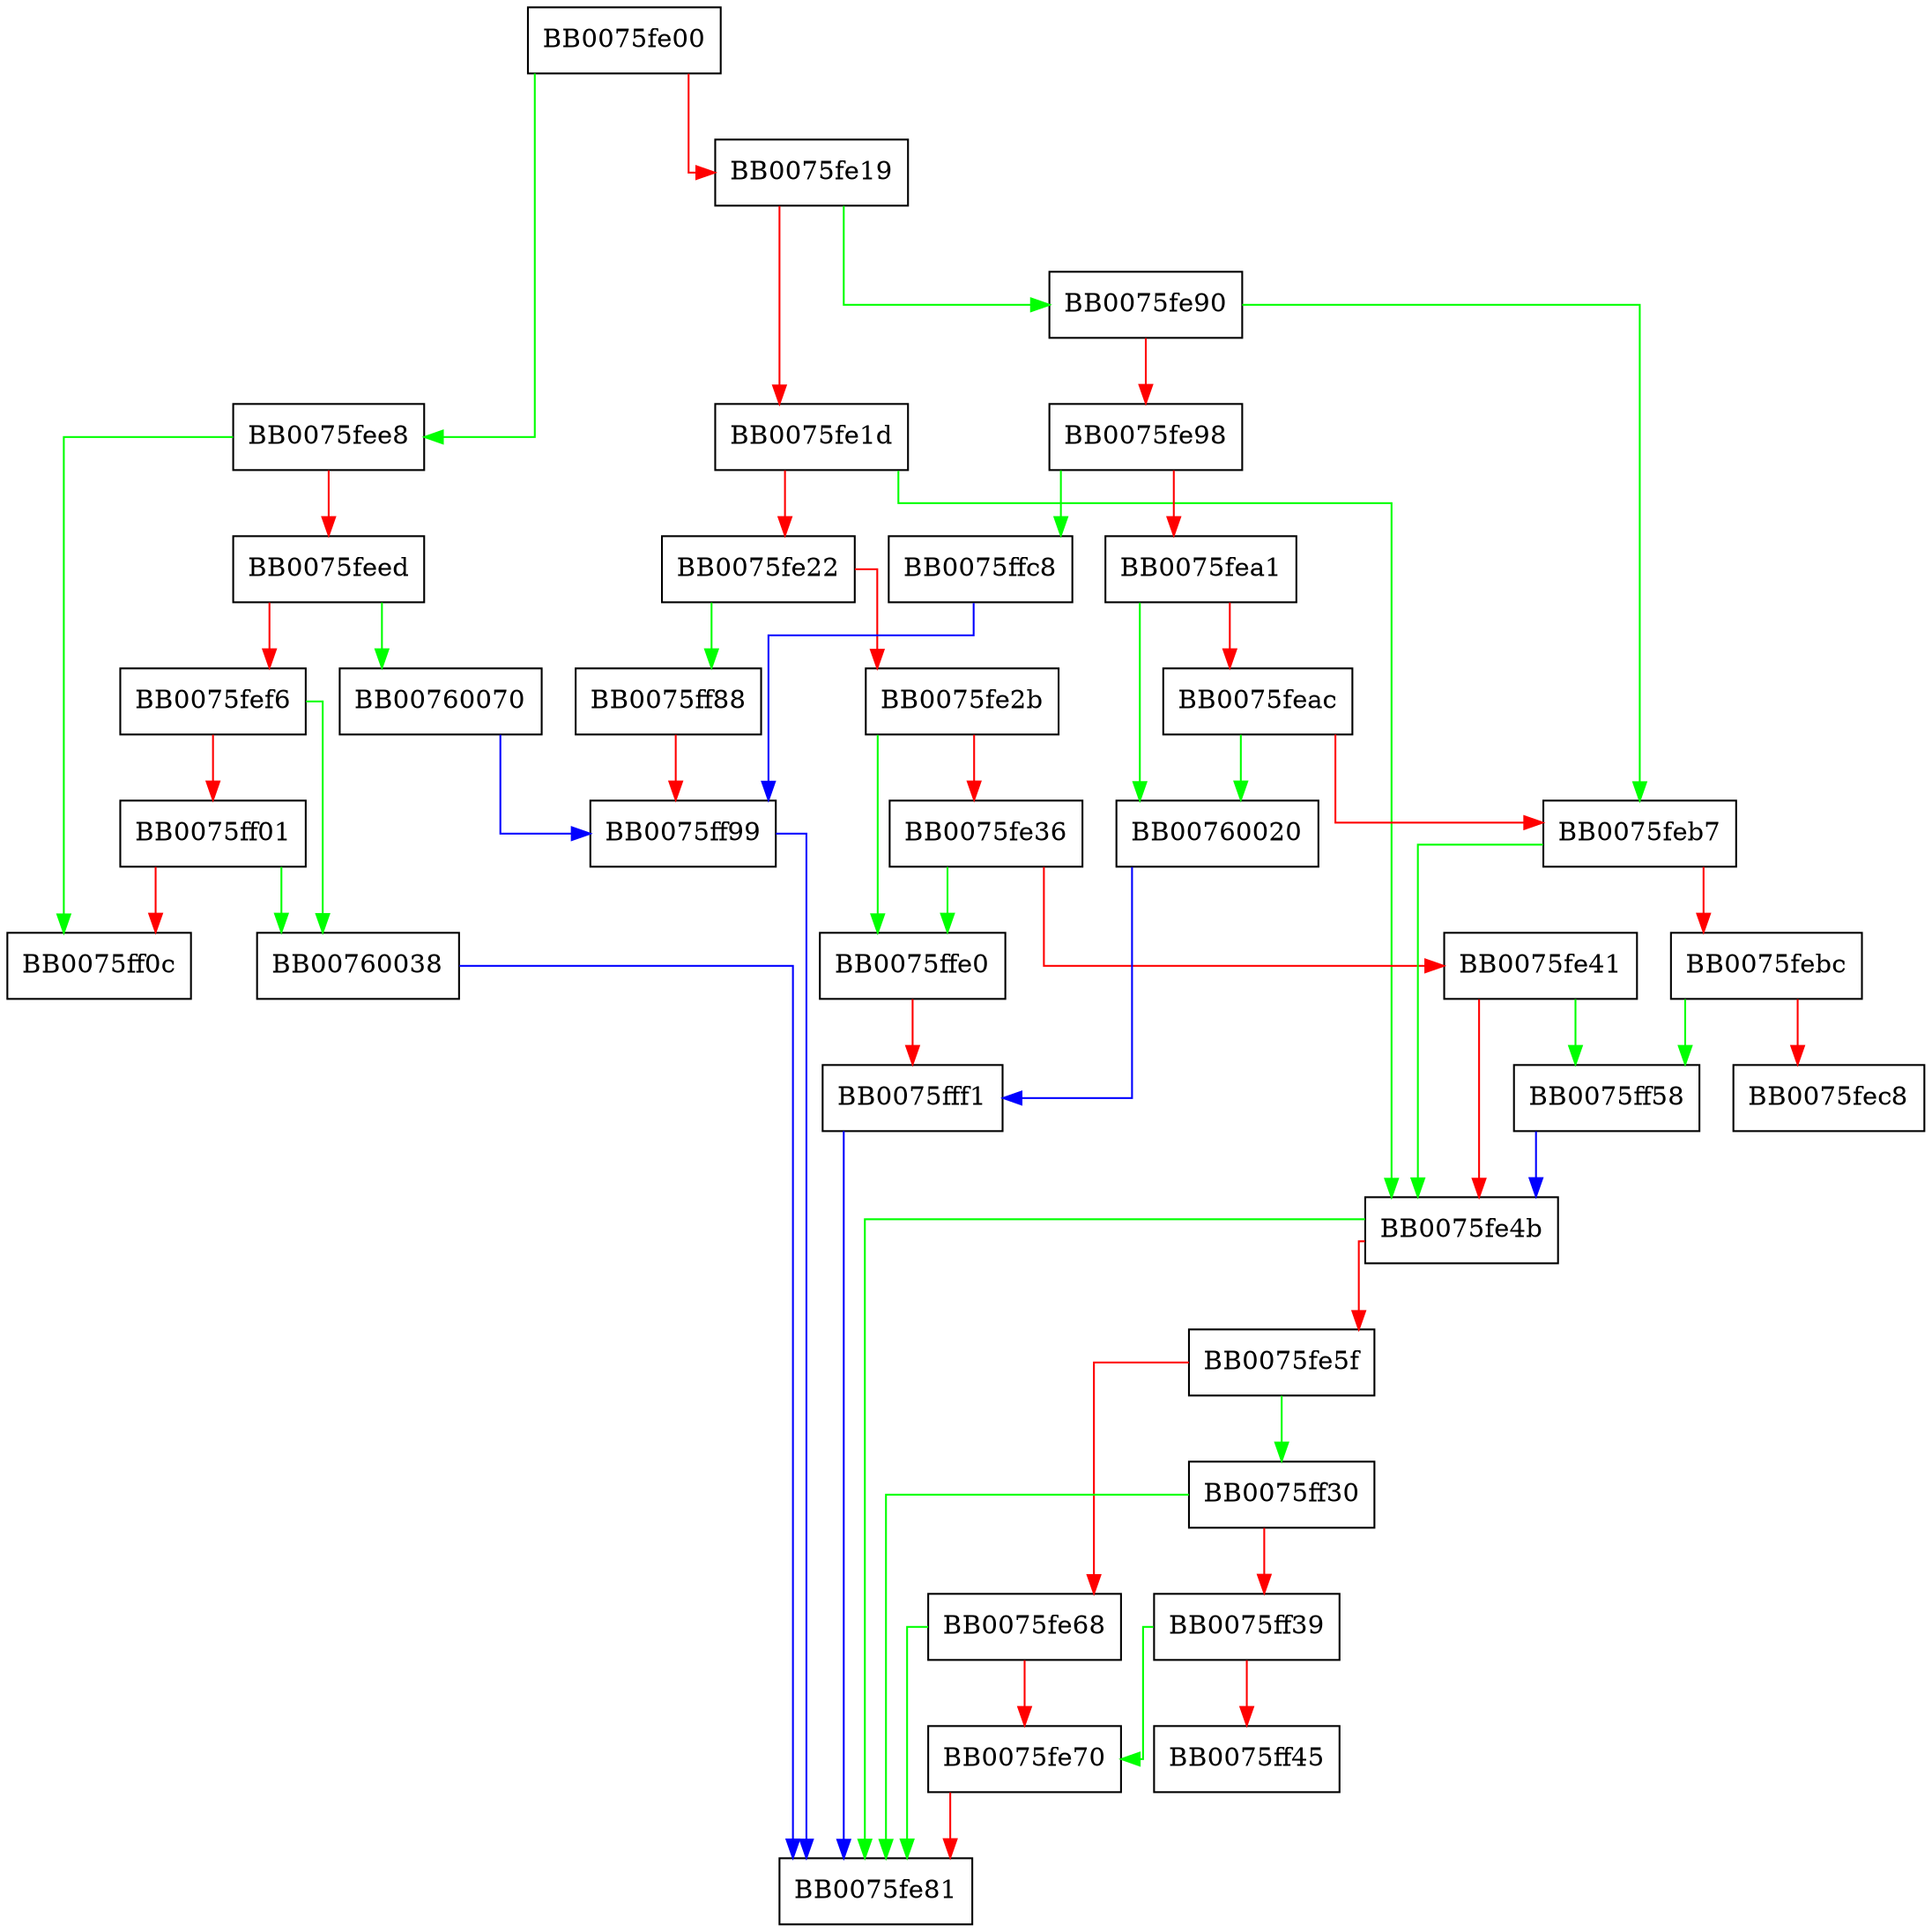 digraph fix_oid {
  node [shape="box"];
  graph [splines=ortho];
  BB0075fe00 -> BB0075fee8 [color="green"];
  BB0075fe00 -> BB0075fe19 [color="red"];
  BB0075fe19 -> BB0075fe90 [color="green"];
  BB0075fe19 -> BB0075fe1d [color="red"];
  BB0075fe1d -> BB0075fe4b [color="green"];
  BB0075fe1d -> BB0075fe22 [color="red"];
  BB0075fe22 -> BB0075ff88 [color="green"];
  BB0075fe22 -> BB0075fe2b [color="red"];
  BB0075fe2b -> BB0075ffe0 [color="green"];
  BB0075fe2b -> BB0075fe36 [color="red"];
  BB0075fe36 -> BB0075ffe0 [color="green"];
  BB0075fe36 -> BB0075fe41 [color="red"];
  BB0075fe41 -> BB0075ff58 [color="green"];
  BB0075fe41 -> BB0075fe4b [color="red"];
  BB0075fe4b -> BB0075fe81 [color="green"];
  BB0075fe4b -> BB0075fe5f [color="red"];
  BB0075fe5f -> BB0075ff30 [color="green"];
  BB0075fe5f -> BB0075fe68 [color="red"];
  BB0075fe68 -> BB0075fe81 [color="green"];
  BB0075fe68 -> BB0075fe70 [color="red"];
  BB0075fe70 -> BB0075fe81 [color="red"];
  BB0075fe90 -> BB0075feb7 [color="green"];
  BB0075fe90 -> BB0075fe98 [color="red"];
  BB0075fe98 -> BB0075ffc8 [color="green"];
  BB0075fe98 -> BB0075fea1 [color="red"];
  BB0075fea1 -> BB00760020 [color="green"];
  BB0075fea1 -> BB0075feac [color="red"];
  BB0075feac -> BB00760020 [color="green"];
  BB0075feac -> BB0075feb7 [color="red"];
  BB0075feb7 -> BB0075fe4b [color="green"];
  BB0075feb7 -> BB0075febc [color="red"];
  BB0075febc -> BB0075ff58 [color="green"];
  BB0075febc -> BB0075fec8 [color="red"];
  BB0075fee8 -> BB0075ff0c [color="green"];
  BB0075fee8 -> BB0075feed [color="red"];
  BB0075feed -> BB00760070 [color="green"];
  BB0075feed -> BB0075fef6 [color="red"];
  BB0075fef6 -> BB00760038 [color="green"];
  BB0075fef6 -> BB0075ff01 [color="red"];
  BB0075ff01 -> BB00760038 [color="green"];
  BB0075ff01 -> BB0075ff0c [color="red"];
  BB0075ff30 -> BB0075fe81 [color="green"];
  BB0075ff30 -> BB0075ff39 [color="red"];
  BB0075ff39 -> BB0075fe70 [color="green"];
  BB0075ff39 -> BB0075ff45 [color="red"];
  BB0075ff58 -> BB0075fe4b [color="blue"];
  BB0075ff88 -> BB0075ff99 [color="red"];
  BB0075ff99 -> BB0075fe81 [color="blue"];
  BB0075ffc8 -> BB0075ff99 [color="blue"];
  BB0075ffe0 -> BB0075fff1 [color="red"];
  BB0075fff1 -> BB0075fe81 [color="blue"];
  BB00760020 -> BB0075fff1 [color="blue"];
  BB00760038 -> BB0075fe81 [color="blue"];
  BB00760070 -> BB0075ff99 [color="blue"];
}
